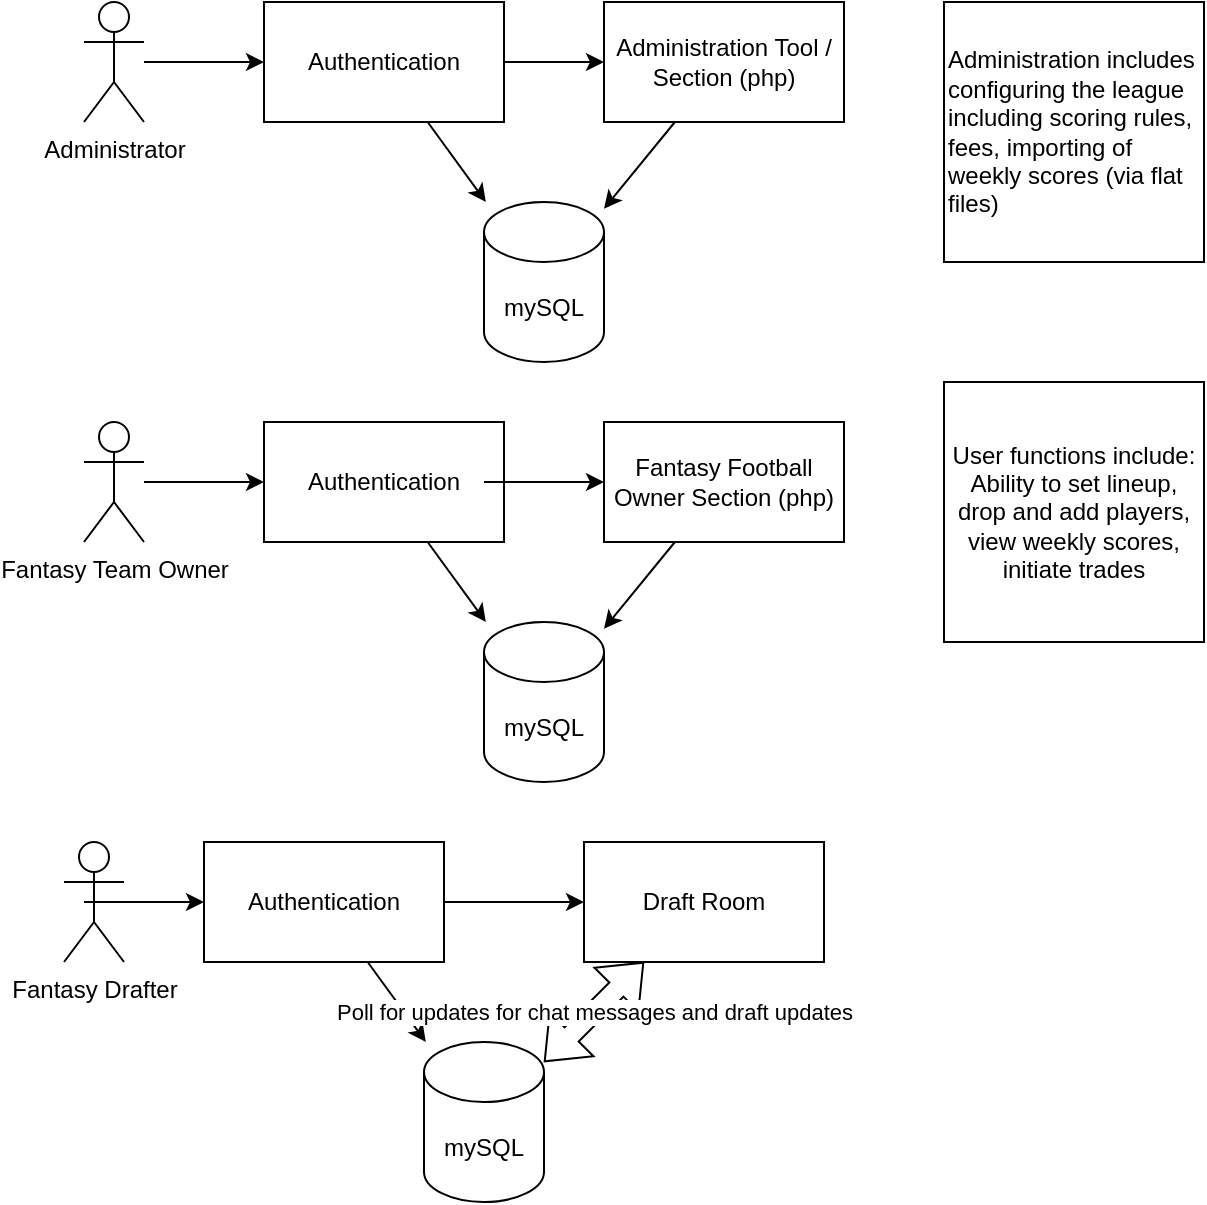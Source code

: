 <mxfile version="17.4.6" type="github">
  <diagram id="UejMKHTZEoGPQLYZaO64" name="Page-1">
    <mxGraphModel dx="1148" dy="743" grid="1" gridSize="10" guides="1" tooltips="1" connect="1" arrows="1" fold="1" page="1" pageScale="1" pageWidth="850" pageHeight="1100" math="0" shadow="0">
      <root>
        <mxCell id="0" />
        <mxCell id="1" parent="0" />
        <mxCell id="OzK4uCiXpnZAYLhjkkdk-1" value="Administrator" style="shape=umlActor;verticalLabelPosition=bottom;verticalAlign=top;html=1;outlineConnect=0;" vertex="1" parent="1">
          <mxGeometry x="60" y="30" width="30" height="60" as="geometry" />
        </mxCell>
        <mxCell id="OzK4uCiXpnZAYLhjkkdk-2" value="Authentication" style="rounded=0;whiteSpace=wrap;html=1;" vertex="1" parent="1">
          <mxGeometry x="150" y="30" width="120" height="60" as="geometry" />
        </mxCell>
        <mxCell id="OzK4uCiXpnZAYLhjkkdk-3" value="Administration Tool / Section (php)" style="rounded=0;whiteSpace=wrap;html=1;" vertex="1" parent="1">
          <mxGeometry x="320" y="30" width="120" height="60" as="geometry" />
        </mxCell>
        <mxCell id="OzK4uCiXpnZAYLhjkkdk-4" value="mySQL" style="shape=cylinder3;whiteSpace=wrap;html=1;boundedLbl=1;backgroundOutline=1;size=15;" vertex="1" parent="1">
          <mxGeometry x="260" y="130" width="60" height="80" as="geometry" />
        </mxCell>
        <mxCell id="OzK4uCiXpnZAYLhjkkdk-5" value="" style="endArrow=classic;html=1;rounded=0;" edge="1" parent="1" source="OzK4uCiXpnZAYLhjkkdk-1" target="OzK4uCiXpnZAYLhjkkdk-2">
          <mxGeometry width="50" height="50" relative="1" as="geometry">
            <mxPoint x="90" y="180" as="sourcePoint" />
            <mxPoint x="140" y="130" as="targetPoint" />
          </mxGeometry>
        </mxCell>
        <mxCell id="OzK4uCiXpnZAYLhjkkdk-6" value="" style="endArrow=classic;html=1;rounded=0;" edge="1" parent="1" source="OzK4uCiXpnZAYLhjkkdk-2" target="OzK4uCiXpnZAYLhjkkdk-4">
          <mxGeometry width="50" height="50" relative="1" as="geometry">
            <mxPoint x="140" y="200" as="sourcePoint" />
            <mxPoint x="190" y="150" as="targetPoint" />
          </mxGeometry>
        </mxCell>
        <mxCell id="OzK4uCiXpnZAYLhjkkdk-7" value="" style="endArrow=classic;html=1;rounded=0;" edge="1" parent="1" source="OzK4uCiXpnZAYLhjkkdk-2" target="OzK4uCiXpnZAYLhjkkdk-3">
          <mxGeometry width="50" height="50" relative="1" as="geometry">
            <mxPoint x="150" y="210" as="sourcePoint" />
            <mxPoint x="200" y="160" as="targetPoint" />
          </mxGeometry>
        </mxCell>
        <mxCell id="OzK4uCiXpnZAYLhjkkdk-8" value="" style="endArrow=classic;html=1;rounded=0;" edge="1" parent="1" source="OzK4uCiXpnZAYLhjkkdk-3" target="OzK4uCiXpnZAYLhjkkdk-4">
          <mxGeometry width="50" height="50" relative="1" as="geometry">
            <mxPoint x="420" y="190" as="sourcePoint" />
            <mxPoint x="470" y="140" as="targetPoint" />
          </mxGeometry>
        </mxCell>
        <mxCell id="OzK4uCiXpnZAYLhjkkdk-9" value="Administration includes configuring the league including scoring rules, fees, importing of weekly scores (via flat files)" style="whiteSpace=wrap;html=1;aspect=fixed;align=left;" vertex="1" parent="1">
          <mxGeometry x="490" y="30" width="130" height="130" as="geometry" />
        </mxCell>
        <mxCell id="OzK4uCiXpnZAYLhjkkdk-10" value="Fantasy Team Owner" style="shape=umlActor;verticalLabelPosition=bottom;verticalAlign=top;html=1;outlineConnect=0;" vertex="1" parent="1">
          <mxGeometry x="60" y="240" width="30" height="60" as="geometry" />
        </mxCell>
        <mxCell id="OzK4uCiXpnZAYLhjkkdk-11" value="Authentication" style="rounded=0;whiteSpace=wrap;html=1;" vertex="1" parent="1">
          <mxGeometry x="150" y="240" width="120" height="60" as="geometry" />
        </mxCell>
        <mxCell id="OzK4uCiXpnZAYLhjkkdk-12" value="" style="endArrow=classic;html=1;rounded=0;" edge="1" parent="1" source="OzK4uCiXpnZAYLhjkkdk-10" target="OzK4uCiXpnZAYLhjkkdk-11">
          <mxGeometry width="50" height="50" relative="1" as="geometry">
            <mxPoint x="140" y="420" as="sourcePoint" />
            <mxPoint x="190" y="370" as="targetPoint" />
          </mxGeometry>
        </mxCell>
        <mxCell id="OzK4uCiXpnZAYLhjkkdk-13" value="mySQL" style="shape=cylinder3;whiteSpace=wrap;html=1;boundedLbl=1;backgroundOutline=1;size=15;" vertex="1" parent="1">
          <mxGeometry x="260" y="340" width="60" height="80" as="geometry" />
        </mxCell>
        <mxCell id="OzK4uCiXpnZAYLhjkkdk-15" value="Fantasy Football Owner Section (php)" style="rounded=0;whiteSpace=wrap;html=1;" vertex="1" parent="1">
          <mxGeometry x="320" y="240" width="120" height="60" as="geometry" />
        </mxCell>
        <mxCell id="OzK4uCiXpnZAYLhjkkdk-17" value="" style="endArrow=classic;html=1;rounded=0;" edge="1" parent="1" source="OzK4uCiXpnZAYLhjkkdk-11" target="OzK4uCiXpnZAYLhjkkdk-13">
          <mxGeometry width="50" height="50" relative="1" as="geometry">
            <mxPoint x="130" y="400" as="sourcePoint" />
            <mxPoint x="180" y="350" as="targetPoint" />
          </mxGeometry>
        </mxCell>
        <mxCell id="OzK4uCiXpnZAYLhjkkdk-18" value="" style="endArrow=classic;html=1;rounded=0;" edge="1" parent="1">
          <mxGeometry width="50" height="50" relative="1" as="geometry">
            <mxPoint x="260" y="270" as="sourcePoint" />
            <mxPoint x="320" y="270" as="targetPoint" />
          </mxGeometry>
        </mxCell>
        <mxCell id="OzK4uCiXpnZAYLhjkkdk-19" value="" style="endArrow=classic;html=1;rounded=0;" edge="1" parent="1" source="OzK4uCiXpnZAYLhjkkdk-15" target="OzK4uCiXpnZAYLhjkkdk-13">
          <mxGeometry width="50" height="50" relative="1" as="geometry">
            <mxPoint x="470" y="410" as="sourcePoint" />
            <mxPoint x="520" y="360" as="targetPoint" />
          </mxGeometry>
        </mxCell>
        <mxCell id="OzK4uCiXpnZAYLhjkkdk-20" value="User functions include: Ability to set lineup, drop and add players, view weekly scores, initiate trades" style="whiteSpace=wrap;html=1;aspect=fixed;" vertex="1" parent="1">
          <mxGeometry x="490" y="220" width="130" height="130" as="geometry" />
        </mxCell>
        <mxCell id="OzK4uCiXpnZAYLhjkkdk-21" value="Fantasy Drafter" style="shape=umlActor;verticalLabelPosition=bottom;verticalAlign=top;html=1;outlineConnect=0;" vertex="1" parent="1">
          <mxGeometry x="50" y="450" width="30" height="60" as="geometry" />
        </mxCell>
        <mxCell id="OzK4uCiXpnZAYLhjkkdk-25" value="Authentication" style="rounded=0;whiteSpace=wrap;html=1;" vertex="1" parent="1">
          <mxGeometry x="120" y="450" width="120" height="60" as="geometry" />
        </mxCell>
        <mxCell id="OzK4uCiXpnZAYLhjkkdk-26" value="" style="endArrow=classic;html=1;rounded=0;" edge="1" parent="1" target="OzK4uCiXpnZAYLhjkkdk-25">
          <mxGeometry width="50" height="50" relative="1" as="geometry">
            <mxPoint x="60" y="480" as="sourcePoint" />
            <mxPoint x="160" y="580" as="targetPoint" />
          </mxGeometry>
        </mxCell>
        <mxCell id="OzK4uCiXpnZAYLhjkkdk-27" value="mySQL" style="shape=cylinder3;whiteSpace=wrap;html=1;boundedLbl=1;backgroundOutline=1;size=15;" vertex="1" parent="1">
          <mxGeometry x="230" y="550" width="60" height="80" as="geometry" />
        </mxCell>
        <mxCell id="OzK4uCiXpnZAYLhjkkdk-28" value="" style="endArrow=classic;html=1;rounded=0;" edge="1" parent="1" source="OzK4uCiXpnZAYLhjkkdk-25" target="OzK4uCiXpnZAYLhjkkdk-27">
          <mxGeometry width="50" height="50" relative="1" as="geometry">
            <mxPoint x="100" y="610" as="sourcePoint" />
            <mxPoint x="150" y="560" as="targetPoint" />
          </mxGeometry>
        </mxCell>
        <mxCell id="OzK4uCiXpnZAYLhjkkdk-29" value="Draft Room" style="rounded=0;whiteSpace=wrap;html=1;" vertex="1" parent="1">
          <mxGeometry x="310" y="450" width="120" height="60" as="geometry" />
        </mxCell>
        <mxCell id="OzK4uCiXpnZAYLhjkkdk-30" value="" style="endArrow=classic;html=1;rounded=0;" edge="1" parent="1" source="OzK4uCiXpnZAYLhjkkdk-25" target="OzK4uCiXpnZAYLhjkkdk-29">
          <mxGeometry width="50" height="50" relative="1" as="geometry">
            <mxPoint x="370" y="590" as="sourcePoint" />
            <mxPoint x="420" y="540" as="targetPoint" />
          </mxGeometry>
        </mxCell>
        <mxCell id="OzK4uCiXpnZAYLhjkkdk-34" value="Poll for updates for chat messages and draft updates" style="shape=flexArrow;endArrow=classic;startArrow=classic;html=1;rounded=0;" edge="1" parent="1" source="OzK4uCiXpnZAYLhjkkdk-27" target="OzK4uCiXpnZAYLhjkkdk-29">
          <mxGeometry width="100" height="100" relative="1" as="geometry">
            <mxPoint x="330" y="630" as="sourcePoint" />
            <mxPoint x="430" y="530" as="targetPoint" />
          </mxGeometry>
        </mxCell>
      </root>
    </mxGraphModel>
  </diagram>
</mxfile>
